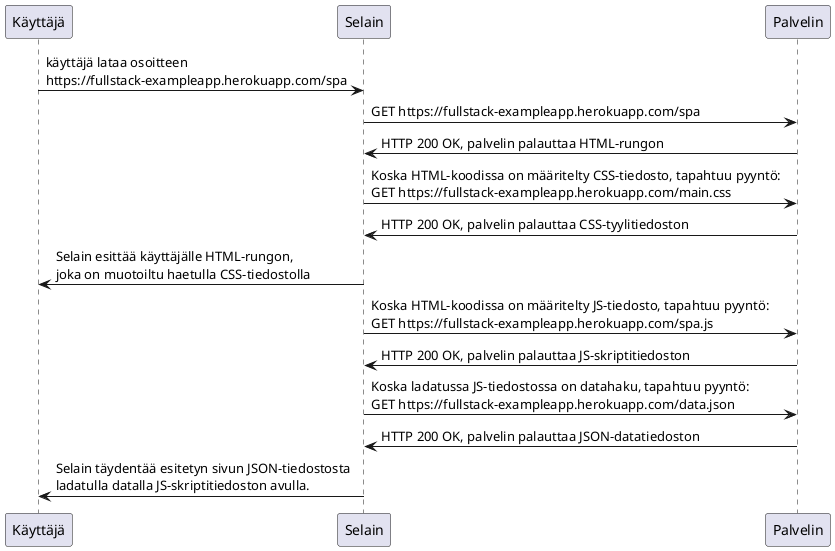 @startuml
Käyttäjä -> Selain: käyttäjä lataa osoitteen\nhttps://fullstack-exampleapp.herokuapp.com/spa
Selain -> Palvelin: GET https://fullstack-exampleapp.herokuapp.com/spa
Palvelin -> Selain: HTTP 200 OK, palvelin palauttaa HTML-rungon
Selain -> Palvelin: Koska HTML-koodissa on määritelty CSS-tiedosto, tapahtuu pyyntö:\nGET https://fullstack-exampleapp.herokuapp.com/main.css
Palvelin -> Selain: HTTP 200 OK, palvelin palauttaa CSS-tyylitiedoston
Selain -> Käyttäjä: Selain esittää käyttäjälle HTML-rungon,\njoka on muotoiltu haetulla CSS-tiedostolla
Selain -> Palvelin: Koska HTML-koodissa on määritelty JS-tiedosto, tapahtuu pyyntö:\nGET https://fullstack-exampleapp.herokuapp.com/spa.js
Palvelin -> Selain: HTTP 200 OK, palvelin palauttaa JS-skriptitiedoston
Selain -> Palvelin: Koska ladatussa JS-tiedostossa on datahaku, tapahtuu pyyntö:\nGET https://fullstack-exampleapp.herokuapp.com/data.json
Palvelin -> Selain: HTTP 200 OK, palvelin palauttaa JSON-datatiedoston
Selain -> Käyttäjä: Selain täydentää esitetyn sivun JSON-tiedostosta\nladatulla datalla JS-skriptitiedoston avulla.
@enduml